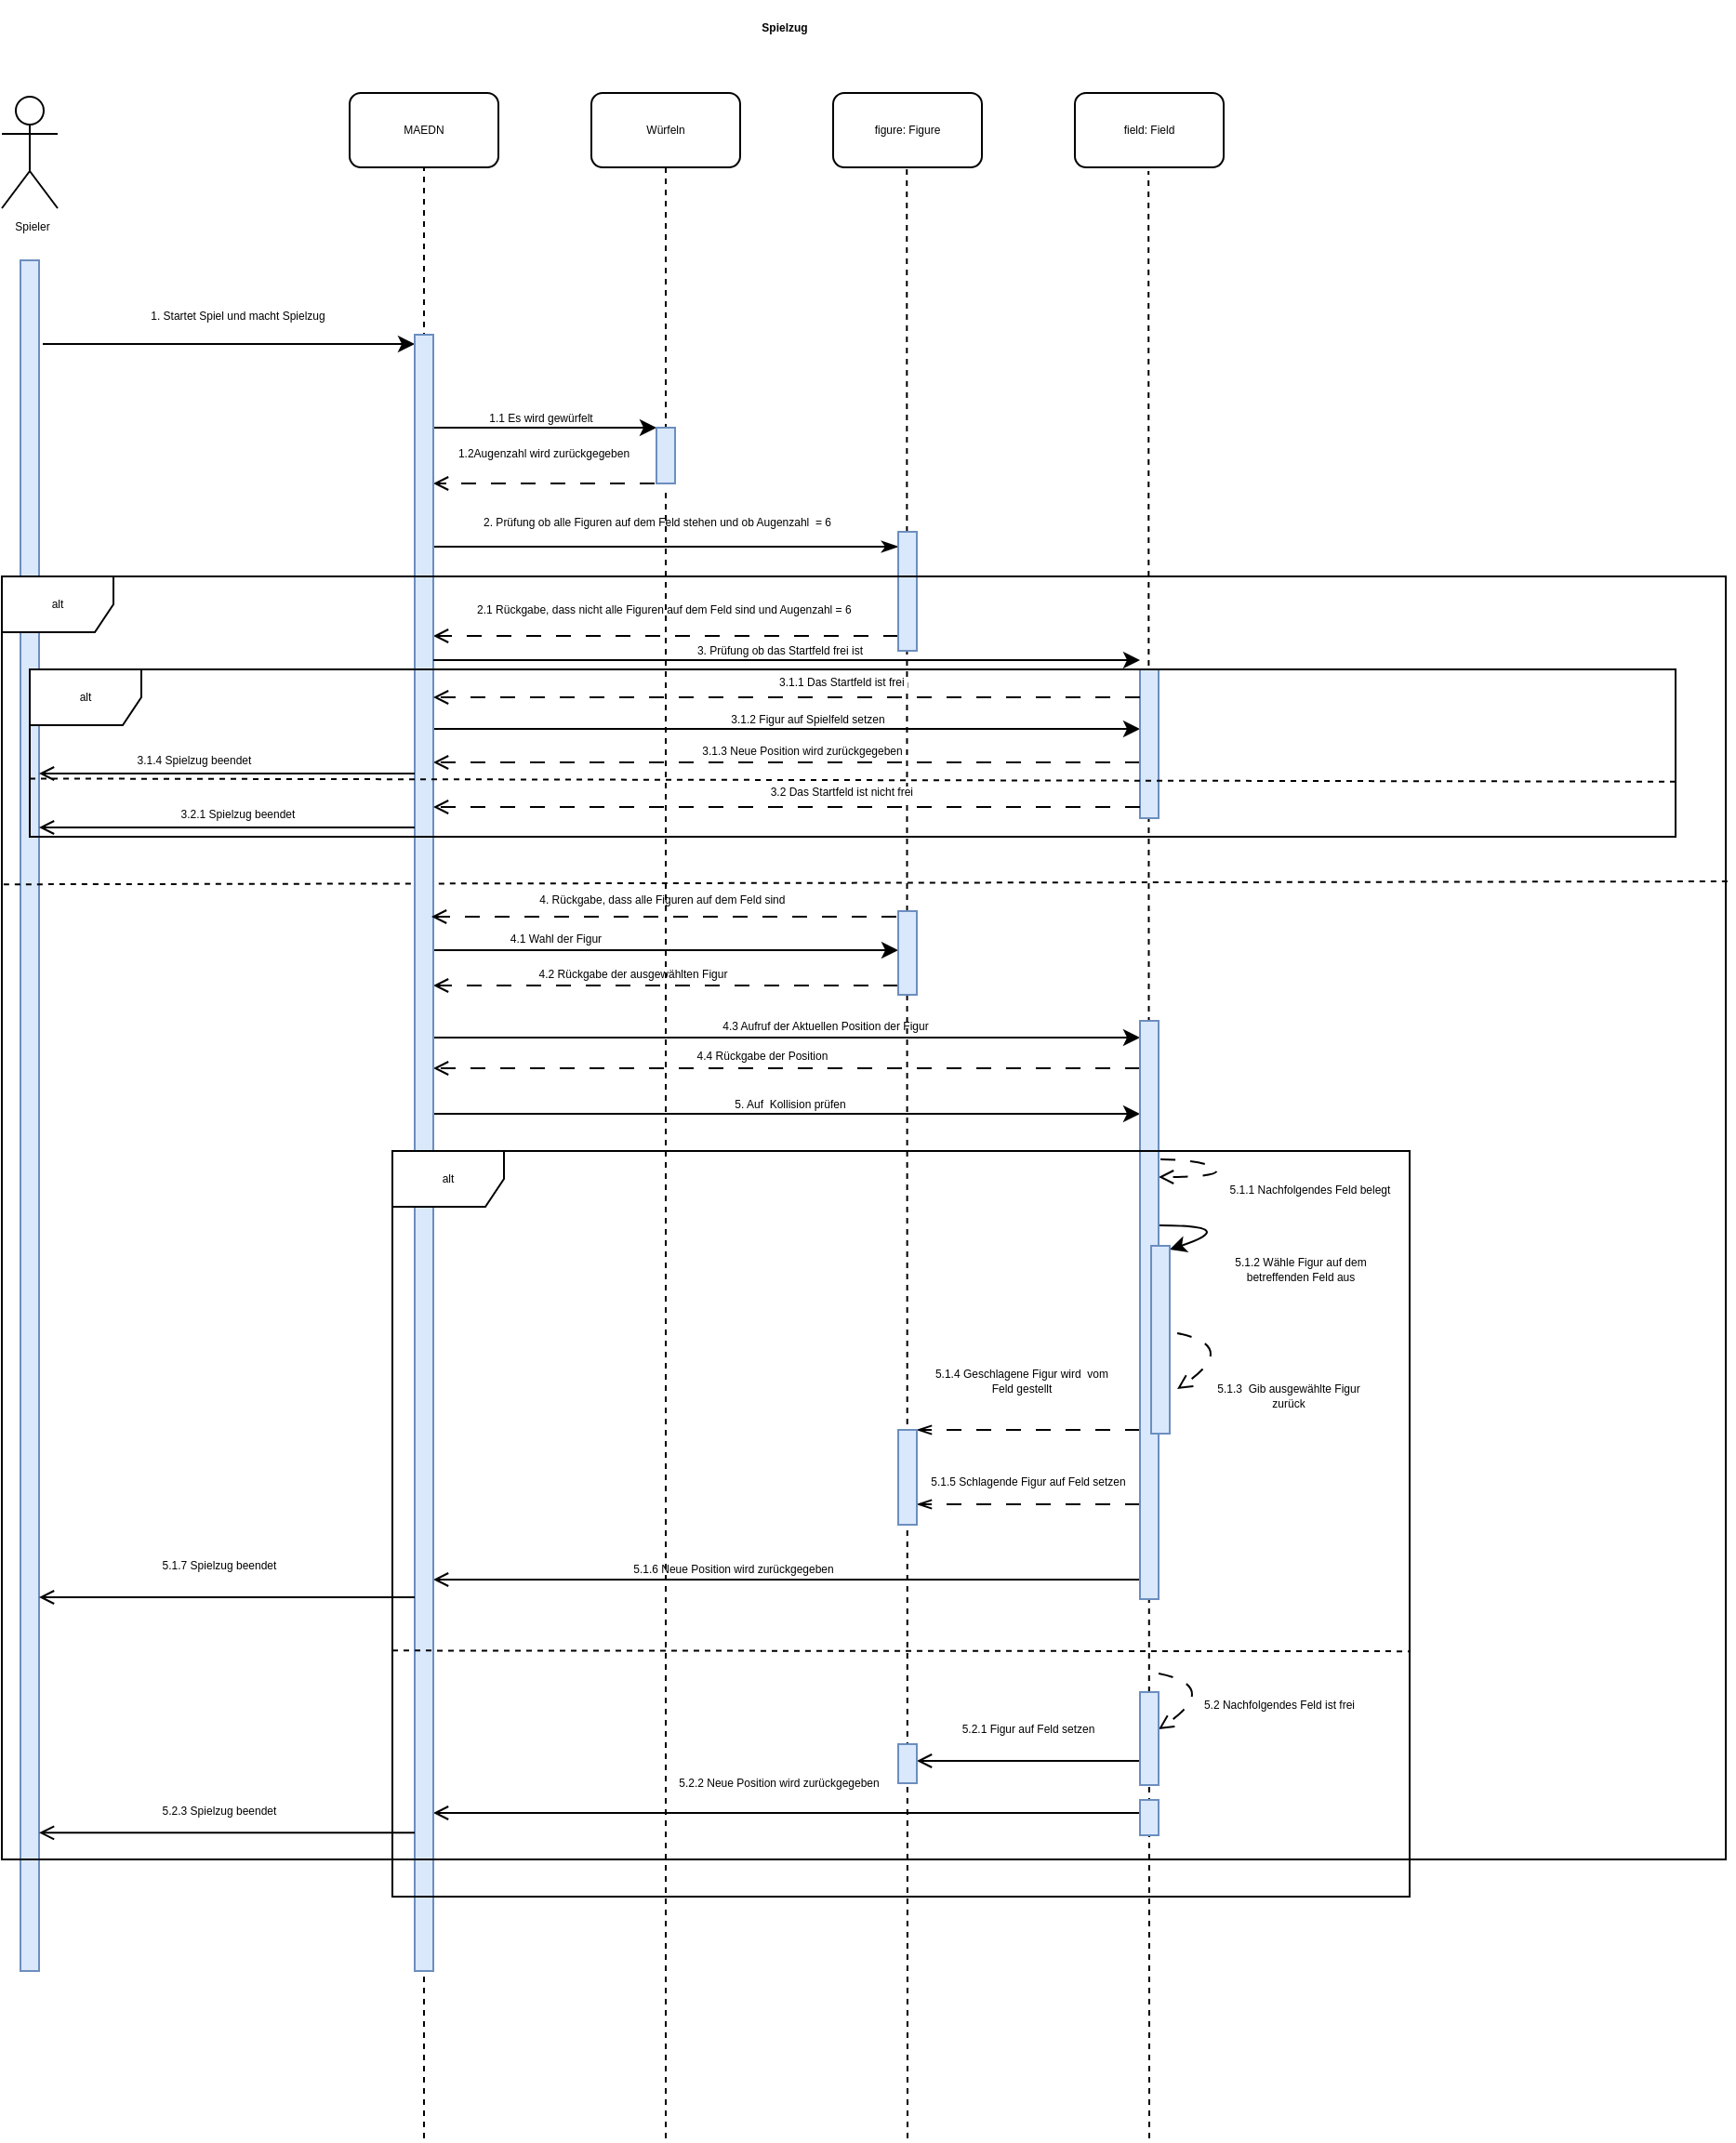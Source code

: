 <mxfile version="22.1.0" type="github">
  <diagram name="Seite-1" id="UCT9QxT9f-nRKCtBicOB">
    <mxGraphModel dx="733" dy="304" grid="1" gridSize="10" guides="1" tooltips="1" connect="1" arrows="1" fold="1" page="1" pageScale="1" pageWidth="827" pageHeight="1169" math="0" shadow="0">
      <root>
        <mxCell id="0" />
        <mxCell id="1" parent="0" />
        <mxCell id="QJh97lIsgSTJYA66oceY-45" value="" style="html=1;points=[[0,0,0,0,5],[0,1,0,0,-5],[1,0,0,0,5],[1,1,0,0,-5]];perimeter=orthogonalPerimeter;outlineConnect=0;targetShapes=umlLifeline;portConstraint=eastwest;newEdgeStyle={&quot;curved&quot;:0,&quot;rounded&quot;:0};strokeWidth=1;fillColor=#dae8fc;strokeColor=#6c8ebf;fontSize=6;" parent="1" vertex="1">
          <mxGeometry x="30" y="150" width="10" height="920" as="geometry" />
        </mxCell>
        <mxCell id="tSBpWanuPTr_5rLlkDVL-2" value="&amp;nbsp; &amp;nbsp;Spieler&lt;span style=&quot;white-space: pre; font-size: 6px;&quot;&gt;&#x9;&lt;/span&gt;" style="shape=umlActor;verticalLabelPosition=bottom;verticalAlign=top;html=1;outlineConnect=0;strokeWidth=1;fontSize=6;" parent="1" vertex="1">
          <mxGeometry x="20" y="62" width="30" height="60" as="geometry" />
        </mxCell>
        <mxCell id="tSBpWanuPTr_5rLlkDVL-3" value="Würfeln" style="rounded=1;whiteSpace=wrap;html=1;strokeWidth=1;fontSize=6;" parent="1" vertex="1">
          <mxGeometry x="337" y="60" width="80" height="40" as="geometry" />
        </mxCell>
        <mxCell id="tSBpWanuPTr_5rLlkDVL-12" value="" style="endArrow=none;dashed=1;html=1;rounded=0;strokeWidth=1;fontSize=6;" parent="1" edge="1">
          <mxGeometry width="50" height="50" relative="1" as="geometry">
            <mxPoint x="37" y="150" as="sourcePoint" />
            <mxPoint x="37" y="150" as="targetPoint" />
          </mxGeometry>
        </mxCell>
        <mxCell id="tSBpWanuPTr_5rLlkDVL-17" value="MAEDN" style="rounded=1;whiteSpace=wrap;html=1;strokeWidth=1;fontSize=6;" parent="1" vertex="1">
          <mxGeometry x="207" y="60" width="80" height="40" as="geometry" />
        </mxCell>
        <mxCell id="tSBpWanuPTr_5rLlkDVL-19" value="Spielzug" style="text;html=1;strokeColor=none;fillColor=none;align=center;verticalAlign=middle;whiteSpace=wrap;rounded=0;fontStyle=1;labelBackgroundColor=none;labelBorderColor=none;fontSize=6;strokeWidth=1;" parent="1" vertex="1">
          <mxGeometry x="411" y="10" width="60" height="30" as="geometry" />
        </mxCell>
        <mxCell id="tSBpWanuPTr_5rLlkDVL-20" value="" style="endArrow=classic;html=1;rounded=0;exitX=1;exitY=0.5;exitDx=0;exitDy=0;strokeWidth=1;fontSize=6;" parent="1" target="QJh97lIsgSTJYA66oceY-47" edge="1">
          <mxGeometry width="50" height="50" relative="1" as="geometry">
            <mxPoint x="42" y="195" as="sourcePoint" />
            <mxPoint x="247" y="195" as="targetPoint" />
          </mxGeometry>
        </mxCell>
        <mxCell id="tSBpWanuPTr_5rLlkDVL-22" value="figure: Figure" style="rounded=1;whiteSpace=wrap;html=1;strokeWidth=1;fontSize=6;" parent="1" vertex="1">
          <mxGeometry x="467" y="60" width="80" height="40" as="geometry" />
        </mxCell>
        <mxCell id="tSBpWanuPTr_5rLlkDVL-23" value="" style="endArrow=none;html=1;rounded=0;entryX=0.5;entryY=1;entryDx=0;entryDy=0;dashed=1;strokeWidth=1;fontSize=6;" parent="1" target="tSBpWanuPTr_5rLlkDVL-17" edge="1">
          <mxGeometry width="50" height="50" relative="1" as="geometry">
            <mxPoint x="247" y="240" as="sourcePoint" />
            <mxPoint x="287" y="160" as="targetPoint" />
          </mxGeometry>
        </mxCell>
        <mxCell id="tSBpWanuPTr_5rLlkDVL-24" value="" style="endArrow=none;html=1;rounded=0;entryX=0.5;entryY=1;entryDx=0;entryDy=0;dashed=1;strokeWidth=1;fontSize=6;" parent="1" edge="1">
          <mxGeometry width="50" height="50" relative="1" as="geometry">
            <mxPoint x="377" y="265" as="sourcePoint" />
            <mxPoint x="377" y="100" as="targetPoint" />
          </mxGeometry>
        </mxCell>
        <mxCell id="tSBpWanuPTr_5rLlkDVL-25" value="" style="endArrow=none;html=1;rounded=0;entryX=0.5;entryY=1;entryDx=0;entryDy=0;dashed=1;strokeWidth=1;fontSize=6;" parent="1" edge="1">
          <mxGeometry width="50" height="50" relative="1" as="geometry">
            <mxPoint x="507" y="1160" as="sourcePoint" />
            <mxPoint x="506.62" y="100" as="targetPoint" />
          </mxGeometry>
        </mxCell>
        <mxCell id="tSBpWanuPTr_5rLlkDVL-26" value="&lt;font style=&quot;font-size: 6px;&quot;&gt;1. Startet Spiel und macht Spielzug&lt;/font&gt;" style="text;html=1;strokeColor=none;fillColor=none;align=center;verticalAlign=middle;whiteSpace=wrap;rounded=0;fontSize=6;strokeWidth=1;" parent="1" vertex="1">
          <mxGeometry x="57" y="170" width="180" height="20" as="geometry" />
        </mxCell>
        <mxCell id="tSBpWanuPTr_5rLlkDVL-29" value="" style="endArrow=none;html=1;rounded=0;entryX=0.5;entryY=1;entryDx=0;entryDy=0;dashed=1;strokeWidth=1;fontSize=6;" parent="1" edge="1">
          <mxGeometry width="50" height="50" relative="1" as="geometry">
            <mxPoint x="247" y="1160" as="sourcePoint" />
            <mxPoint x="247" y="250" as="targetPoint" />
          </mxGeometry>
        </mxCell>
        <mxCell id="tSBpWanuPTr_5rLlkDVL-31" value="" style="endArrow=none;html=1;rounded=0;entryX=0.5;entryY=1;entryDx=0;entryDy=0;dashed=1;strokeWidth=1;fontSize=6;" parent="1" edge="1">
          <mxGeometry width="50" height="50" relative="1" as="geometry">
            <mxPoint x="377" y="1160" as="sourcePoint" />
            <mxPoint x="377" y="275" as="targetPoint" />
          </mxGeometry>
        </mxCell>
        <mxCell id="tSBpWanuPTr_5rLlkDVL-37" value="" style="endArrow=classic;html=1;rounded=0;strokeWidth=1;fontSize=6;" parent="1" edge="1">
          <mxGeometry width="50" height="50" relative="1" as="geometry">
            <mxPoint x="252" y="240" as="sourcePoint" />
            <mxPoint x="372" y="240" as="targetPoint" />
          </mxGeometry>
        </mxCell>
        <mxCell id="tSBpWanuPTr_5rLlkDVL-36" value="&lt;font style=&quot;font-size: 6px;&quot;&gt;1.1 Es wird gewürfelt&lt;/font&gt;" style="text;html=1;strokeColor=none;fillColor=none;align=center;verticalAlign=middle;whiteSpace=wrap;rounded=0;fontSize=6;strokeWidth=1;" parent="1" vertex="1">
          <mxGeometry x="252" y="230" width="116" height="10" as="geometry" />
        </mxCell>
        <mxCell id="tSBpWanuPTr_5rLlkDVL-38" value="" style="endArrow=open;html=1;rounded=0;exitX=1;exitY=1;exitDx=0;exitDy=0;dashed=1;dashPattern=8 8;strokeWidth=1;endFill=0;fontSize=6;" parent="1" target="QJh97lIsgSTJYA66oceY-47" edge="1">
          <mxGeometry width="50" height="50" relative="1" as="geometry">
            <mxPoint x="371.0" y="270.0" as="sourcePoint" />
            <mxPoint x="247" y="270" as="targetPoint" />
          </mxGeometry>
        </mxCell>
        <mxCell id="tSBpWanuPTr_5rLlkDVL-41" value="" style="endArrow=classic;html=1;rounded=0;strokeWidth=1;fontSize=6;" parent="1" edge="1">
          <mxGeometry width="50" height="50" relative="1" as="geometry">
            <mxPoint x="252" y="521" as="sourcePoint" />
            <mxPoint x="502" y="521" as="targetPoint" />
          </mxGeometry>
        </mxCell>
        <mxCell id="tSBpWanuPTr_5rLlkDVL-42" value="&lt;font style=&quot;font-size: 6px;&quot;&gt;4.1 Wahl der Figur&lt;/font&gt;" style="text;html=1;strokeColor=none;fillColor=none;align=center;verticalAlign=middle;whiteSpace=wrap;rounded=0;fontSize=6;strokeWidth=1;" parent="1" vertex="1">
          <mxGeometry x="259.5" y="506" width="116" height="17" as="geometry" />
        </mxCell>
        <mxCell id="tSBpWanuPTr_5rLlkDVL-44" value="" style="endArrow=open;html=1;rounded=0;dashed=1;dashPattern=8 8;strokeWidth=1;endFill=0;fontSize=6;" parent="1" edge="1">
          <mxGeometry width="50" height="50" relative="1" as="geometry">
            <mxPoint x="632" y="584.5" as="sourcePoint" />
            <mxPoint x="252" y="584.5" as="targetPoint" />
          </mxGeometry>
        </mxCell>
        <mxCell id="tSBpWanuPTr_5rLlkDVL-46" value="" style="endArrow=classic;html=1;rounded=0;strokeWidth=1;fontSize=6;" parent="1" edge="1">
          <mxGeometry width="50" height="50" relative="1" as="geometry">
            <mxPoint x="252" y="568" as="sourcePoint" />
            <mxPoint x="632" y="568" as="targetPoint" />
          </mxGeometry>
        </mxCell>
        <mxCell id="tSBpWanuPTr_5rLlkDVL-47" value="&lt;font style=&quot;font-size: 6px;&quot;&gt;4.3 Aufruf der Aktuellen Position der Figur&lt;/font&gt;" style="text;html=1;strokeColor=none;fillColor=none;align=center;verticalAlign=middle;whiteSpace=wrap;rounded=0;fontSize=6;strokeWidth=1;" parent="1" vertex="1">
          <mxGeometry x="360" y="558" width="206" height="8" as="geometry" />
        </mxCell>
        <mxCell id="tSBpWanuPTr_5rLlkDVL-48" value="&lt;font style=&quot;font-size: 6px;&quot;&gt;4.4 Rückgabe der Position&lt;/font&gt;" style="text;html=1;strokeColor=none;fillColor=none;align=center;verticalAlign=middle;whiteSpace=wrap;rounded=0;fontSize=6;strokeWidth=1;" parent="1" vertex="1">
          <mxGeometry x="356" y="572" width="146" height="12" as="geometry" />
        </mxCell>
        <mxCell id="tSBpWanuPTr_5rLlkDVL-49" value="" style="endArrow=classic;html=1;rounded=0;exitX=1;exitY=0.5;exitDx=0;exitDy=0;strokeWidth=1;fontSize=6;" parent="1" target="QJh97lIsgSTJYA66oceY-54" edge="1">
          <mxGeometry width="50" height="50" relative="1" as="geometry">
            <mxPoint x="245" y="609" as="sourcePoint" />
            <mxPoint x="636" y="609" as="targetPoint" />
          </mxGeometry>
        </mxCell>
        <mxCell id="tSBpWanuPTr_5rLlkDVL-50" value="field: Field" style="rounded=1;whiteSpace=wrap;html=1;strokeWidth=1;fontSize=6;" parent="1" vertex="1">
          <mxGeometry x="597" y="60" width="80" height="40" as="geometry" />
        </mxCell>
        <mxCell id="tSBpWanuPTr_5rLlkDVL-51" value="" style="endArrow=none;html=1;rounded=0;entryX=0.5;entryY=1;entryDx=0;entryDy=0;dashed=1;strokeWidth=1;fontSize=6;" parent="1" edge="1">
          <mxGeometry width="50" height="50" relative="1" as="geometry">
            <mxPoint x="637" y="1160" as="sourcePoint" />
            <mxPoint x="636.58" y="102" as="targetPoint" />
          </mxGeometry>
        </mxCell>
        <mxCell id="tSBpWanuPTr_5rLlkDVL-54" value="&lt;font style=&quot;font-size: 6px;&quot;&gt;5. Auf&amp;nbsp; Kollision prüfen&lt;/font&gt;" style="text;html=1;strokeColor=none;fillColor=none;align=center;verticalAlign=middle;whiteSpace=wrap;rounded=0;fontSize=6;strokeWidth=1;" parent="1" vertex="1">
          <mxGeometry x="386" y="594" width="116" height="19" as="geometry" />
        </mxCell>
        <mxCell id="tSBpWanuPTr_5rLlkDVL-56" value="&lt;font style=&quot;font-size: 6px;&quot;&gt;5.1.2 Wähle Figur auf dem betreffenden Feld aus&lt;/font&gt;" style="text;html=1;strokeColor=none;fillColor=none;align=center;verticalAlign=middle;whiteSpace=wrap;rounded=0;fontSize=6;strokeWidth=1;" parent="1" vertex="1">
          <mxGeometry x="667" y="653" width="103" height="80" as="geometry" />
        </mxCell>
        <mxCell id="tSBpWanuPTr_5rLlkDVL-59" value="&lt;font style=&quot;font-size: 6px;&quot;&gt;4.2 Rückgabe der ausgewählten Figur&lt;/font&gt;" style="text;html=1;strokeColor=none;fillColor=none;align=center;verticalAlign=middle;whiteSpace=wrap;rounded=0;fontSize=6;strokeWidth=1;" parent="1" vertex="1">
          <mxGeometry x="266.5" y="526" width="184.5" height="16" as="geometry" />
        </mxCell>
        <mxCell id="tSBpWanuPTr_5rLlkDVL-74" value="" style="endArrow=open;html=1;rounded=0;strokeWidth=1;endFill=0;fontSize=6;" parent="1" edge="1">
          <mxGeometry width="50" height="50" relative="1" as="geometry">
            <mxPoint x="636" y="985" as="sourcePoint" />
            <mxPoint x="252" y="985" as="targetPoint" />
          </mxGeometry>
        </mxCell>
        <mxCell id="tSBpWanuPTr_5rLlkDVL-76" value="5.2.2 Neue Position wird zurückgegeben" style="text;html=1;strokeColor=none;fillColor=none;align=center;verticalAlign=middle;whiteSpace=wrap;rounded=0;fontSize=6;strokeWidth=1;" parent="1" vertex="1">
          <mxGeometry x="380" y="929" width="116" height="80" as="geometry" />
        </mxCell>
        <mxCell id="tSBpWanuPTr_5rLlkDVL-78" value="" style="endArrow=open;html=1;curved=1;strokeWidth=1;endFill=0;dashed=1;dashPattern=8 8;fontSize=6;" parent="1" target="QJh97lIsgSTJYA66oceY-54" edge="1">
          <mxGeometry width="50" height="50" relative="1" as="geometry">
            <mxPoint x="643" y="633.5" as="sourcePoint" />
            <mxPoint x="648" y="643" as="targetPoint" />
            <Array as="points">
              <mxPoint x="667" y="634" />
              <mxPoint x="678" y="643" />
            </Array>
          </mxGeometry>
        </mxCell>
        <mxCell id="tSBpWanuPTr_5rLlkDVL-80" value="" style="endArrow=classic;html=1;curved=1;strokeWidth=1;fontSize=6;" parent="1" source="QJh97lIsgSTJYA66oceY-54" edge="1">
          <mxGeometry width="50" height="50" relative="1" as="geometry">
            <mxPoint x="642" y="678.0" as="sourcePoint" />
            <mxPoint x="648" y="682.0" as="targetPoint" />
            <Array as="points">
              <mxPoint x="687" y="669" />
            </Array>
          </mxGeometry>
        </mxCell>
        <mxCell id="tSBpWanuPTr_5rLlkDVL-87" value="&lt;font style=&quot;font-size: 6px;&quot;&gt;5.1.3&amp;nbsp; Gib ausgewählte Figur zurück&lt;/font&gt;" style="text;html=1;strokeColor=none;fillColor=none;align=center;verticalAlign=middle;whiteSpace=wrap;rounded=0;fontSize=6;strokeWidth=1;" parent="1" vertex="1">
          <mxGeometry x="667" y="721" width="90" height="80" as="geometry" />
        </mxCell>
        <mxCell id="tSBpWanuPTr_5rLlkDVL-88" value="" style="endArrow=openThin;html=1;rounded=0;endFill=0;strokeWidth=1;dashed=1;dashPattern=8 8;fontSize=6;" parent="1" source="QJh97lIsgSTJYA66oceY-54" target="QJh97lIsgSTJYA66oceY-57" edge="1">
          <mxGeometry width="50" height="50" relative="1" as="geometry">
            <mxPoint x="636" y="784" as="sourcePoint" />
            <mxPoint x="507" y="784" as="targetPoint" />
          </mxGeometry>
        </mxCell>
        <mxCell id="tSBpWanuPTr_5rLlkDVL-89" value="&lt;font style=&quot;font-size: 6px;&quot;&gt;5.1.4 Geschlagene Figur wird&amp;nbsp; vom Feld gestellt&lt;/font&gt;" style="text;html=1;strokeColor=none;fillColor=none;align=center;verticalAlign=middle;whiteSpace=wrap;rounded=0;fontSize=6;strokeWidth=1;" parent="1" vertex="1">
          <mxGeometry x="520" y="708" width="97" height="90" as="geometry" />
        </mxCell>
        <mxCell id="tSBpWanuPTr_5rLlkDVL-90" value="" style="endArrow=openThin;html=1;rounded=0;endFill=0;strokeWidth=1;dashed=1;dashPattern=8 8;fontSize=6;" parent="1" edge="1">
          <mxGeometry width="50" height="50" relative="1" as="geometry">
            <mxPoint x="632" y="819" as="sourcePoint" />
            <mxPoint x="512" y="819" as="targetPoint" />
          </mxGeometry>
        </mxCell>
        <mxCell id="tSBpWanuPTr_5rLlkDVL-92" value="&lt;font style=&quot;font-size: 6px;&quot;&gt;5.1.5 Schlagende Figur auf Feld setzen&lt;/font&gt;" style="text;html=1;strokeColor=none;fillColor=none;align=center;verticalAlign=middle;whiteSpace=wrap;rounded=0;fontSize=6;strokeWidth=1;" parent="1" vertex="1">
          <mxGeometry x="517" y="767" width="110" height="80" as="geometry" />
        </mxCell>
        <mxCell id="tSBpWanuPTr_5rLlkDVL-95" value="" style="endArrow=open;html=1;rounded=0;endFill=0;strokeWidth=1;fontSize=6;" parent="1" edge="1">
          <mxGeometry width="50" height="50" relative="1" as="geometry">
            <mxPoint x="632" y="859.5" as="sourcePoint" />
            <mxPoint x="252" y="859.5" as="targetPoint" />
          </mxGeometry>
        </mxCell>
        <mxCell id="tSBpWanuPTr_5rLlkDVL-96" value="&lt;font style=&quot;font-size: 6px;&quot;&gt;5.1.6 Neue Position wird zurückgegeben&lt;/font&gt;" style="text;html=1;strokeColor=none;fillColor=none;align=center;verticalAlign=middle;whiteSpace=wrap;rounded=0;fontSize=6;strokeWidth=1;" parent="1" vertex="1">
          <mxGeometry x="310" y="850" width="207" height="8" as="geometry" />
        </mxCell>
        <mxCell id="tSBpWanuPTr_5rLlkDVL-100" value="" style="endArrow=open;html=1;rounded=0;strokeWidth=1;endFill=0;fontSize=6;" parent="1" target="QJh97lIsgSTJYA66oceY-62" edge="1">
          <mxGeometry width="50" height="50" relative="1" as="geometry">
            <mxPoint x="636.5" y="957" as="sourcePoint" />
            <mxPoint x="507.5" y="957" as="targetPoint" />
          </mxGeometry>
        </mxCell>
        <mxCell id="tSBpWanuPTr_5rLlkDVL-101" value="&lt;font style=&quot;font-size: 6px;&quot;&gt;5.2.1 Figur auf Feld setzen&lt;/font&gt;" style="text;html=1;strokeColor=none;fillColor=none;align=center;verticalAlign=middle;whiteSpace=wrap;rounded=0;fontSize=6;strokeWidth=1;" parent="1" vertex="1">
          <mxGeometry x="517" y="920" width="110" height="39" as="geometry" />
        </mxCell>
        <mxCell id="tSBpWanuPTr_5rLlkDVL-105" value="" style="endArrow=open;html=1;curved=1;entryX=1;entryY=1;entryDx=0;entryDy=-5;entryPerimeter=0;strokeWidth=1;dashed=1;dashPattern=8 8;endFill=0;fontSize=6;" parent="1" edge="1">
          <mxGeometry width="50" height="50" relative="1" as="geometry">
            <mxPoint x="642" y="910" as="sourcePoint" />
            <mxPoint x="642" y="940" as="targetPoint" />
            <Array as="points">
              <mxPoint x="677" y="917" />
            </Array>
          </mxGeometry>
        </mxCell>
        <mxCell id="tSBpWanuPTr_5rLlkDVL-106" value="&lt;font style=&quot;font-size: 6px;&quot;&gt;5.1.1 Nachfolgendes Feld belegt&lt;/font&gt;" style="text;html=1;strokeColor=none;fillColor=none;align=center;verticalAlign=middle;whiteSpace=wrap;rounded=0;fontSize=6;strokeWidth=1;" parent="1" vertex="1">
          <mxGeometry x="677" y="620" width="93" height="60" as="geometry" />
        </mxCell>
        <mxCell id="tSBpWanuPTr_5rLlkDVL-112" value="&lt;font style=&quot;font-size: 6px;&quot;&gt;5.2 Nachfolgendes Feld ist frei&lt;/font&gt;" style="text;html=1;strokeColor=none;fillColor=none;align=center;verticalAlign=middle;whiteSpace=wrap;rounded=0;fontSize=6;strokeWidth=1;" parent="1" vertex="1">
          <mxGeometry x="664" y="896" width="86" height="61" as="geometry" />
        </mxCell>
        <mxCell id="tSBpWanuPTr_5rLlkDVL-114" value="&lt;font style=&quot;font-size: 6px;&quot;&gt;5.1.7 Spielzug beendet&lt;/font&gt;" style="text;html=1;strokeColor=none;fillColor=none;align=center;verticalAlign=middle;whiteSpace=wrap;rounded=0;fontSize=6;strokeWidth=1;" parent="1" vertex="1">
          <mxGeometry x="47" y="847" width="180" height="10" as="geometry" />
        </mxCell>
        <mxCell id="QJh97lIsgSTJYA66oceY-1" value="" style="endArrow=classicThin;html=1;rounded=0;endFill=1;strokeWidth=1;fontSize=6;" parent="1" edge="1">
          <mxGeometry width="50" height="50" relative="1" as="geometry">
            <mxPoint x="252" y="304" as="sourcePoint" />
            <mxPoint x="502" y="304" as="targetPoint" />
          </mxGeometry>
        </mxCell>
        <mxCell id="QJh97lIsgSTJYA66oceY-28" value="" style="endArrow=open;html=1;rounded=0;dashed=1;strokeWidth=1;dashPattern=8 8;endFill=0;fontSize=6;" parent="1" edge="1">
          <mxGeometry width="50" height="50" relative="1" as="geometry">
            <mxPoint x="502" y="352" as="sourcePoint" />
            <mxPoint x="252" y="352" as="targetPoint" />
          </mxGeometry>
        </mxCell>
        <mxCell id="QJh97lIsgSTJYA66oceY-35" value="" style="endArrow=classic;html=1;rounded=0;strokeWidth=1;fontSize=6;" parent="1" edge="1">
          <mxGeometry width="50" height="50" relative="1" as="geometry">
            <mxPoint x="252" y="402" as="sourcePoint" />
            <mxPoint x="632" y="402" as="targetPoint" />
          </mxGeometry>
        </mxCell>
        <mxCell id="QJh97lIsgSTJYA66oceY-36" value="&lt;font style=&quot;font-size: 6px;&quot;&gt;3.1.2 Figur auf Spielfeld setzen&lt;/font&gt;" style="text;html=1;strokeColor=none;fillColor=none;align=center;verticalAlign=middle;whiteSpace=wrap;rounded=0;fontSize=6;strokeWidth=1;" parent="1" vertex="1">
          <mxGeometry x="377" y="392" width="153" height="10" as="geometry" />
        </mxCell>
        <mxCell id="QJh97lIsgSTJYA66oceY-38" value="" style="endArrow=open;html=1;rounded=0;dashed=1;dashPattern=8 8;strokeWidth=1;endFill=0;fontSize=6;" parent="1" edge="1">
          <mxGeometry width="50" height="50" relative="1" as="geometry">
            <mxPoint x="632" y="420" as="sourcePoint" />
            <mxPoint x="252" y="420" as="targetPoint" />
          </mxGeometry>
        </mxCell>
        <mxCell id="QJh97lIsgSTJYA66oceY-40" value="&lt;font style=&quot;font-size: 6px;&quot;&gt;3.1.3 Neue Position wird zurückgegeben&lt;/font&gt;" style="text;html=1;strokeColor=none;fillColor=none;align=center;verticalAlign=middle;whiteSpace=wrap;rounded=0;fontSize=6;strokeWidth=1;" parent="1" vertex="1">
          <mxGeometry x="351" y="404" width="199" height="20" as="geometry" />
        </mxCell>
        <mxCell id="QJh97lIsgSTJYA66oceY-41" value="" style="endArrow=none;dashed=1;html=1;rounded=0;exitX=0.001;exitY=0.158;exitDx=0;exitDy=0;exitPerimeter=0;strokeWidth=1;fontSize=6;" parent="1" edge="1">
          <mxGeometry width="50" height="50" relative="1" as="geometry">
            <mxPoint x="20.927" y="485.6" as="sourcePoint" />
            <mxPoint x="950" y="484" as="targetPoint" />
          </mxGeometry>
        </mxCell>
        <mxCell id="QJh97lIsgSTJYA66oceY-42" value="" style="endArrow=open;html=1;rounded=0;dashed=1;dashPattern=8 8;strokeWidth=1;endFill=0;fontSize=6;" parent="1" edge="1">
          <mxGeometry width="50" height="50" relative="1" as="geometry">
            <mxPoint x="502" y="540" as="sourcePoint" />
            <mxPoint x="252" y="540" as="targetPoint" />
          </mxGeometry>
        </mxCell>
        <mxCell id="QJh97lIsgSTJYA66oceY-44" value="" style="endArrow=none;dashed=1;html=1;rounded=0;strokeWidth=1;fontSize=6;" parent="1" edge="1">
          <mxGeometry width="50" height="50" relative="1" as="geometry">
            <mxPoint x="37" y="190" as="sourcePoint" />
            <mxPoint x="37" y="190" as="targetPoint" />
          </mxGeometry>
        </mxCell>
        <mxCell id="QJh97lIsgSTJYA66oceY-48" value="" style="html=1;points=[[0,0,0,0,5],[0,1,0,0,-5],[1,0,0,0,5],[1,1,0,0,-5]];perimeter=orthogonalPerimeter;outlineConnect=0;targetShapes=umlLifeline;portConstraint=eastwest;newEdgeStyle={&quot;curved&quot;:0,&quot;rounded&quot;:0};strokeWidth=1;fillColor=#dae8fc;strokeColor=#6c8ebf;fontSize=6;" parent="1" vertex="1">
          <mxGeometry x="372" y="240" width="10" height="30" as="geometry" />
        </mxCell>
        <mxCell id="QJh97lIsgSTJYA66oceY-49" value="" style="html=1;points=[[0,0,0,0,5],[0,1,0,0,-5],[1,0,0,0,5],[1,1,0,0,-5]];perimeter=orthogonalPerimeter;outlineConnect=0;targetShapes=umlLifeline;portConstraint=eastwest;newEdgeStyle={&quot;curved&quot;:0,&quot;rounded&quot;:0};strokeWidth=1;fillColor=#dae8fc;strokeColor=#6c8ebf;fontSize=6;" parent="1" vertex="1">
          <mxGeometry x="502" y="296" width="10" height="64" as="geometry" />
        </mxCell>
        <mxCell id="QJh97lIsgSTJYA66oceY-51" value="" style="html=1;points=[[0,0,0,0,5],[0,1,0,0,-5],[1,0,0,0,5],[1,1,0,0,-5]];perimeter=orthogonalPerimeter;outlineConnect=0;targetShapes=umlLifeline;portConstraint=eastwest;newEdgeStyle={&quot;curved&quot;:0,&quot;rounded&quot;:0};strokeWidth=1;fillColor=#dae8fc;strokeColor=#6c8ebf;fontSize=6;" parent="1" vertex="1">
          <mxGeometry x="632" y="370" width="10" height="80" as="geometry" />
        </mxCell>
        <mxCell id="QJh97lIsgSTJYA66oceY-54" value="" style="html=1;points=[[0,0,0,0,5],[0,1,0,0,-5],[1,0,0,0,5],[1,1,0,0,-5]];perimeter=orthogonalPerimeter;outlineConnect=0;targetShapes=umlLifeline;portConstraint=eastwest;newEdgeStyle={&quot;curved&quot;:0,&quot;rounded&quot;:0};strokeWidth=1;fillColor=#dae8fc;strokeColor=#6c8ebf;fontSize=6;" parent="1" vertex="1">
          <mxGeometry x="632" y="559" width="10" height="311" as="geometry" />
        </mxCell>
        <mxCell id="QJh97lIsgSTJYA66oceY-56" value="" style="html=1;points=[[0,0,0,0,5],[0,1,0,0,-5],[1,0,0,0,5],[1,1,0,0,-5]];perimeter=orthogonalPerimeter;outlineConnect=0;targetShapes=umlLifeline;portConstraint=eastwest;newEdgeStyle={&quot;curved&quot;:0,&quot;rounded&quot;:0};strokeWidth=1;fillColor=#dae8fc;strokeColor=#6c8ebf;fontSize=6;" parent="1" vertex="1">
          <mxGeometry x="638" y="680" width="10" height="101" as="geometry" />
        </mxCell>
        <mxCell id="QJh97lIsgSTJYA66oceY-57" value="" style="html=1;points=[[0,0,0,0,5],[0,1,0,0,-5],[1,0,0,0,5],[1,1,0,0,-5]];perimeter=orthogonalPerimeter;outlineConnect=0;targetShapes=umlLifeline;portConstraint=eastwest;newEdgeStyle={&quot;curved&quot;:0,&quot;rounded&quot;:0};strokeWidth=1;fillColor=#dae8fc;strokeColor=#6c8ebf;fontSize=6;" parent="1" vertex="1">
          <mxGeometry x="502" y="779" width="10" height="51" as="geometry" />
        </mxCell>
        <mxCell id="QJh97lIsgSTJYA66oceY-59" value="" style="html=1;points=[[0,0,0,0,5],[0,1,0,0,-5],[1,0,0,0,5],[1,1,0,0,-5]];perimeter=orthogonalPerimeter;outlineConnect=0;targetShapes=umlLifeline;portConstraint=eastwest;newEdgeStyle={&quot;curved&quot;:0,&quot;rounded&quot;:0};strokeWidth=1;fillColor=#dae8fc;strokeColor=#6c8ebf;fontSize=6;" parent="1" vertex="1">
          <mxGeometry x="632" y="920" width="10" height="50" as="geometry" />
        </mxCell>
        <mxCell id="QJh97lIsgSTJYA66oceY-47" value="" style="html=1;points=[[0,0,0,0,5],[0,1,0,0,-5],[1,0,0,0,5],[1,1,0,0,-5]];perimeter=orthogonalPerimeter;outlineConnect=0;targetShapes=umlLifeline;portConstraint=eastwest;newEdgeStyle={&quot;curved&quot;:0,&quot;rounded&quot;:0};strokeWidth=1;fillColor=#dae8fc;strokeColor=#6c8ebf;fontSize=6;" parent="1" vertex="1">
          <mxGeometry x="242" y="190" width="10" height="880" as="geometry" />
        </mxCell>
        <mxCell id="QJh97lIsgSTJYA66oceY-26" value="alt" style="shape=umlFrame;whiteSpace=wrap;html=1;pointerEvents=0;strokeWidth=1;fontSize=6;" parent="1" vertex="1">
          <mxGeometry x="230" y="629" width="547" height="401" as="geometry" />
        </mxCell>
        <mxCell id="tSBpWanuPTr_5rLlkDVL-107" value="" style="endArrow=none;dashed=1;html=1;rounded=0;exitX=0;exitY=0.67;exitDx=0;exitDy=0;exitPerimeter=0;strokeWidth=1;entryX=1.001;entryY=0.671;entryDx=0;entryDy=0;entryPerimeter=0;endSize=9;fontSize=6;" parent="1" source="QJh97lIsgSTJYA66oceY-26" target="QJh97lIsgSTJYA66oceY-26" edge="1">
          <mxGeometry width="50" height="50" relative="1" as="geometry">
            <mxPoint x="177" y="890.7" as="sourcePoint" />
            <mxPoint x="784.56" y="894.12" as="targetPoint" />
          </mxGeometry>
        </mxCell>
        <mxCell id="QJh97lIsgSTJYA66oceY-62" value="" style="html=1;points=[[0,0,0,0,5],[0,1,0,0,-5],[1,0,0,0,5],[1,1,0,0,-5]];perimeter=orthogonalPerimeter;outlineConnect=0;targetShapes=umlLifeline;portConstraint=eastwest;newEdgeStyle={&quot;curved&quot;:0,&quot;rounded&quot;:0};strokeWidth=1;fillColor=#dae8fc;strokeColor=#6c8ebf;fontSize=6;" parent="1" vertex="1">
          <mxGeometry x="502" y="948" width="10" height="21" as="geometry" />
        </mxCell>
        <mxCell id="QJh97lIsgSTJYA66oceY-63" value="" style="endArrow=open;html=1;rounded=0;strokeWidth=1;endFill=0;fontSize=6;" parent="1" edge="1">
          <mxGeometry width="50" height="50" relative="1" as="geometry">
            <mxPoint x="242" y="426" as="sourcePoint" />
            <mxPoint x="40" y="426" as="targetPoint" />
          </mxGeometry>
        </mxCell>
        <mxCell id="QJh97lIsgSTJYA66oceY-64" value="&lt;font style=&quot;font-size: 6px;&quot;&gt;3.1.4 Spielzug beendet&lt;/font&gt;" style="text;html=1;strokeColor=none;fillColor=none;align=center;verticalAlign=middle;whiteSpace=wrap;rounded=0;fontSize=6;strokeWidth=1;" parent="1" vertex="1">
          <mxGeometry x="57" y="414" width="133" height="10" as="geometry" />
        </mxCell>
        <mxCell id="m1vEcAskR3YBs9L6EBWT-1" value="&lt;font style=&quot;font-size: 6px;&quot;&gt;1.2Augenzahl wird zurückgegeben&lt;/font&gt;" style="text;html=1;align=center;verticalAlign=middle;resizable=0;points=[];autosize=1;strokeColor=none;fillColor=none;fontSize=6;" parent="1" vertex="1">
          <mxGeometry x="251" y="244" width="120" height="20" as="geometry" />
        </mxCell>
        <mxCell id="m1vEcAskR3YBs9L6EBWT-8" value="&lt;font style=&quot;font-size: 6px;&quot;&gt;4. Rückgabe, dass alle Figuren auf dem Feld sind&amp;nbsp;&lt;/font&gt;" style="text;html=1;strokeColor=none;fillColor=none;align=center;verticalAlign=middle;whiteSpace=wrap;rounded=0;fontSize=6;strokeWidth=1;" parent="1" vertex="1">
          <mxGeometry x="249" y="489" width="254" height="10" as="geometry" />
        </mxCell>
        <mxCell id="m1vEcAskR3YBs9L6EBWT-9" value="" style="endArrow=open;html=1;rounded=0;dashed=1;strokeWidth=1;dashPattern=8 8;endFill=0;fontSize=6;" parent="1" edge="1">
          <mxGeometry width="50" height="50" relative="1" as="geometry">
            <mxPoint x="501" y="503" as="sourcePoint" />
            <mxPoint x="251" y="503" as="targetPoint" />
          </mxGeometry>
        </mxCell>
        <mxCell id="QJh97lIsgSTJYA66oceY-52" value="" style="html=1;points=[[0,0,0,0,5],[0,1,0,0,-5],[1,0,0,0,5],[1,1,0,0,-5]];perimeter=orthogonalPerimeter;outlineConnect=0;targetShapes=umlLifeline;portConstraint=eastwest;newEdgeStyle={&quot;curved&quot;:0,&quot;rounded&quot;:0};strokeWidth=1;fillColor=#dae8fc;strokeColor=#6c8ebf;fontSize=6;" parent="1" vertex="1">
          <mxGeometry x="502" y="500" width="10" height="45" as="geometry" />
        </mxCell>
        <mxCell id="QJh97lIsgSTJYA66oceY-6" value="&lt;font style=&quot;font-size: 6px;&quot;&gt;2. Prüfung ob alle Figuren auf dem Feld stehen und ob Augenzahl&amp;nbsp; = 6&lt;/font&gt;" style="text;html=1;strokeColor=none;fillColor=none;align=center;verticalAlign=middle;whiteSpace=wrap;rounded=0;fontSize=6;strokeWidth=1;" parent="1" vertex="1">
          <mxGeometry x="255" y="286" width="235" height="10" as="geometry" />
        </mxCell>
        <mxCell id="QJh97lIsgSTJYA66oceY-14" value="&lt;font style=&quot;font-size: 6px;&quot;&gt;2.1 Rückgabe, dass nicht alle Figuren auf dem Feld sind und Augenzahl = 6&amp;nbsp;&lt;/font&gt;" style="text;html=1;strokeColor=none;fillColor=none;align=center;verticalAlign=middle;whiteSpace=wrap;rounded=0;fontSize=6;strokeWidth=1;" parent="1" vertex="1">
          <mxGeometry x="250" y="333" width="254" height="10" as="geometry" />
        </mxCell>
        <mxCell id="m1vEcAskR3YBs9L6EBWT-17" value="alt" style="shape=umlFrame;whiteSpace=wrap;html=1;pointerEvents=0;strokeWidth=1;fontSize=6;" parent="1" vertex="1">
          <mxGeometry x="35" y="370" width="885" height="90" as="geometry" />
        </mxCell>
        <mxCell id="m1vEcAskR3YBs9L6EBWT-18" value="" style="endArrow=none;dashed=1;html=1;rounded=0;exitX=0;exitY=0.523;exitDx=0;exitDy=0;exitPerimeter=0;strokeWidth=1;entryX=1;entryY=0.537;entryDx=0;entryDy=0;entryPerimeter=0;fontSize=6;" parent="1" edge="1">
          <mxGeometry width="50" height="50" relative="1" as="geometry">
            <mxPoint x="35" y="428.714" as="sourcePoint" />
            <mxPoint x="920" y="430.366" as="targetPoint" />
          </mxGeometry>
        </mxCell>
        <mxCell id="m1vEcAskR3YBs9L6EBWT-19" value="" style="endArrow=classic;html=1;rounded=0;strokeWidth=1;fontSize=6;" parent="1" edge="1">
          <mxGeometry width="50" height="50" relative="1" as="geometry">
            <mxPoint x="252" y="365" as="sourcePoint" />
            <mxPoint x="632" y="365" as="targetPoint" />
          </mxGeometry>
        </mxCell>
        <mxCell id="m1vEcAskR3YBs9L6EBWT-21" value="&lt;font style=&quot;font-size: 6px;&quot;&gt;3. Prüfung ob das Startfeld frei ist&lt;/font&gt;" style="text;html=1;strokeColor=none;fillColor=none;align=center;verticalAlign=middle;whiteSpace=wrap;rounded=0;fontSize=6;strokeWidth=1;" parent="1" vertex="1">
          <mxGeometry x="350" y="355" width="177" height="10" as="geometry" />
        </mxCell>
        <mxCell id="m1vEcAskR3YBs9L6EBWT-20" value="" style="endArrow=open;html=1;rounded=0;dashed=1;dashPattern=8 8;strokeWidth=1;endFill=0;fontSize=6;" parent="1" edge="1">
          <mxGeometry width="50" height="50" relative="1" as="geometry">
            <mxPoint x="632" y="385" as="sourcePoint" />
            <mxPoint x="252" y="385" as="targetPoint" />
          </mxGeometry>
        </mxCell>
        <mxCell id="m1vEcAskR3YBs9L6EBWT-22" value="&lt;font style=&quot;font-size: 6px;&quot;&gt;3.1.1 Das Startfeld ist frei&amp;nbsp;&lt;/font&gt;" style="edgeLabel;html=1;align=center;verticalAlign=middle;resizable=0;points=[];fontSize=6;" parent="m1vEcAskR3YBs9L6EBWT-20" connectable="0" vertex="1">
          <mxGeometry x="-0.198" relative="1" as="geometry">
            <mxPoint x="-8" y="-8" as="offset" />
          </mxGeometry>
        </mxCell>
        <mxCell id="m1vEcAskR3YBs9L6EBWT-24" value="" style="endArrow=open;html=1;rounded=0;strokeWidth=1;endFill=0;fontSize=6;" parent="1" edge="1">
          <mxGeometry width="50" height="50" relative="1" as="geometry">
            <mxPoint x="242" y="455" as="sourcePoint" />
            <mxPoint x="40" y="455" as="targetPoint" />
          </mxGeometry>
        </mxCell>
        <mxCell id="m1vEcAskR3YBs9L6EBWT-25" value="&lt;font style=&quot;font-size: 6px;&quot;&gt;3.2.1 Spielzug beendet&lt;/font&gt;" style="text;html=1;strokeColor=none;fillColor=none;align=center;verticalAlign=middle;whiteSpace=wrap;rounded=0;fontSize=6;strokeWidth=1;" parent="1" vertex="1">
          <mxGeometry x="57" y="443" width="180" height="10" as="geometry" />
        </mxCell>
        <mxCell id="m1vEcAskR3YBs9L6EBWT-27" value="" style="html=1;points=[[0,0,0,0,5],[0,1,0,0,-5],[1,0,0,0,5],[1,1,0,0,-5]];perimeter=orthogonalPerimeter;outlineConnect=0;targetShapes=umlLifeline;portConstraint=eastwest;newEdgeStyle={&quot;curved&quot;:0,&quot;rounded&quot;:0};strokeWidth=1;fillColor=#dae8fc;strokeColor=#6c8ebf;fontSize=6;" parent="1" vertex="1">
          <mxGeometry x="632" y="978" width="10" height="19" as="geometry" />
        </mxCell>
        <mxCell id="QJh97lIsgSTJYA66oceY-21" value="alt" style="shape=umlFrame;whiteSpace=wrap;html=1;pointerEvents=0;strokeWidth=1;fontSize=6;" parent="1" vertex="1">
          <mxGeometry x="20" y="320" width="927" height="690" as="geometry" />
        </mxCell>
        <mxCell id="m1vEcAskR3YBs9L6EBWT-29" value="" style="endArrow=open;html=1;rounded=0;dashed=1;dashPattern=8 8;strokeWidth=1;endFill=0;fontSize=6;" parent="1" edge="1">
          <mxGeometry width="50" height="50" relative="1" as="geometry">
            <mxPoint x="632" y="444" as="sourcePoint" />
            <mxPoint x="252" y="444" as="targetPoint" />
          </mxGeometry>
        </mxCell>
        <mxCell id="m1vEcAskR3YBs9L6EBWT-30" value="&lt;font style=&quot;font-size: 6px;&quot;&gt;3.2 Das Startfeld ist nicht frei&amp;nbsp;&lt;/font&gt;" style="edgeLabel;html=1;align=center;verticalAlign=middle;resizable=0;points=[];fontSize=6;" parent="m1vEcAskR3YBs9L6EBWT-29" connectable="0" vertex="1">
          <mxGeometry x="-0.198" relative="1" as="geometry">
            <mxPoint x="-8" y="-8" as="offset" />
          </mxGeometry>
        </mxCell>
        <mxCell id="m1vEcAskR3YBs9L6EBWT-32" value="" style="endArrow=open;html=1;rounded=0;strokeWidth=1;endFill=0;fontSize=6;" parent="1" edge="1">
          <mxGeometry width="50" height="50" relative="1" as="geometry">
            <mxPoint x="242" y="869" as="sourcePoint" />
            <mxPoint x="40" y="869" as="targetPoint" />
          </mxGeometry>
        </mxCell>
        <mxCell id="m1vEcAskR3YBs9L6EBWT-35" value="&lt;font style=&quot;font-size: 6px;&quot;&gt;5.2.3 Spielzug beendet&lt;/font&gt;" style="text;html=1;strokeColor=none;fillColor=none;align=center;verticalAlign=middle;whiteSpace=wrap;rounded=0;fontSize=6;strokeWidth=1;" parent="1" vertex="1">
          <mxGeometry x="47" y="979" width="180" height="10" as="geometry" />
        </mxCell>
        <mxCell id="m1vEcAskR3YBs9L6EBWT-36" value="" style="endArrow=open;html=1;rounded=0;strokeWidth=1;endFill=0;fontSize=6;" parent="1" edge="1">
          <mxGeometry width="50" height="50" relative="1" as="geometry">
            <mxPoint x="242" y="995.67" as="sourcePoint" />
            <mxPoint x="40" y="995.67" as="targetPoint" />
          </mxGeometry>
        </mxCell>
        <mxCell id="m1vEcAskR3YBs9L6EBWT-39" value="" style="endArrow=open;html=1;curved=1;entryX=1;entryY=1;entryDx=0;entryDy=-5;entryPerimeter=0;strokeWidth=1;dashed=1;dashPattern=8 8;endFill=0;fontSize=6;" parent="1" edge="1">
          <mxGeometry width="50" height="50" relative="1" as="geometry">
            <mxPoint x="652" y="727" as="sourcePoint" />
            <mxPoint x="652" y="757" as="targetPoint" />
            <Array as="points">
              <mxPoint x="687" y="734" />
            </Array>
          </mxGeometry>
        </mxCell>
      </root>
    </mxGraphModel>
  </diagram>
</mxfile>
